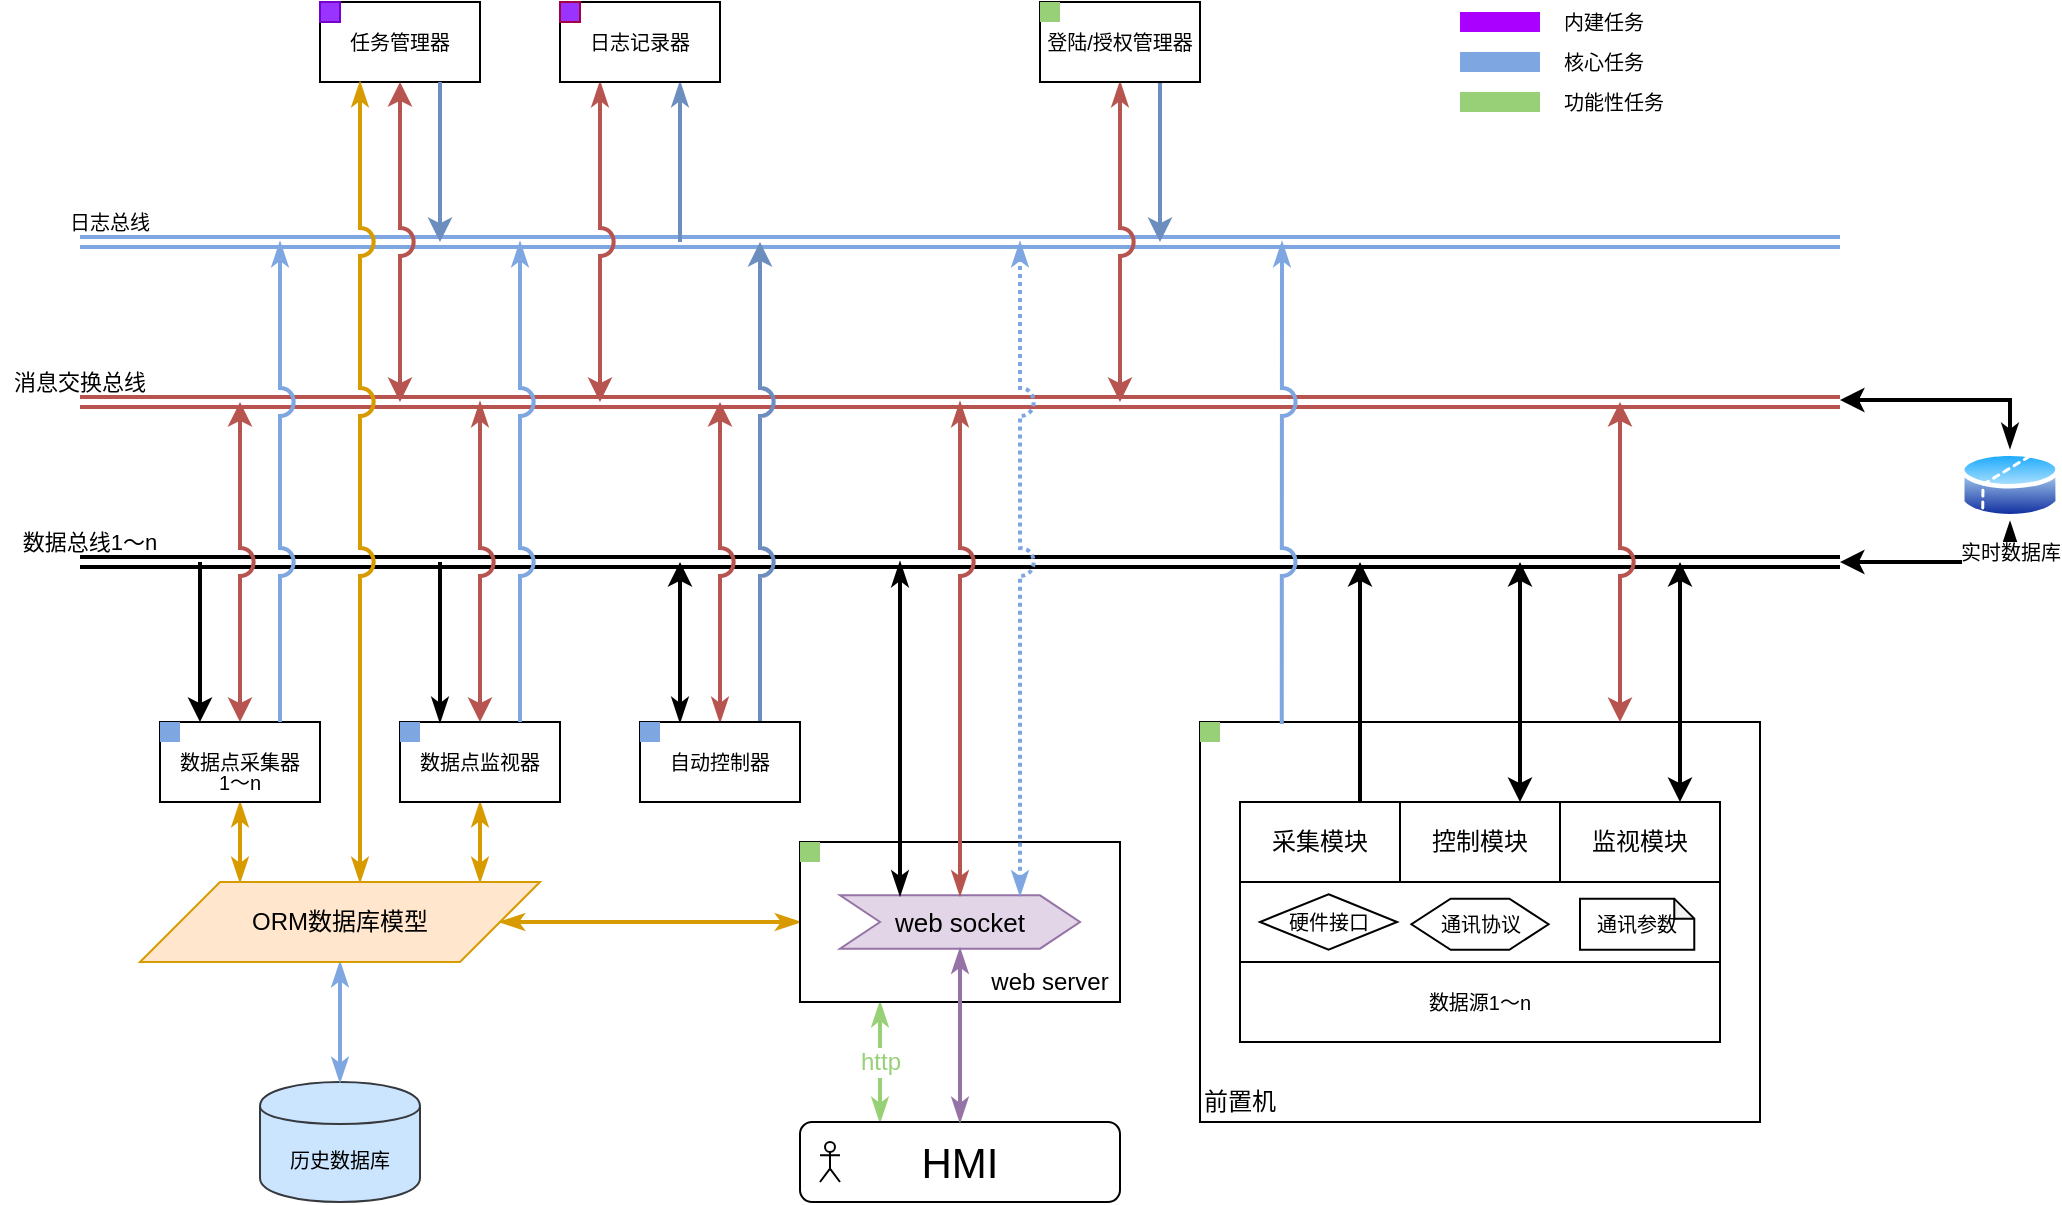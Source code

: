 <mxfile version="12.7.6" type="github" pages="3">
  <diagram id="70CzTNJzPNa80F-RPJiq" name="总览">
    <mxGraphModel dx="1107" dy="709" grid="1" gridSize="10" guides="1" tooltips="1" connect="1" arrows="1" fold="1" page="1" pageScale="1" pageWidth="1169" pageHeight="1654" math="0" shadow="0">
      <root>
        <mxCell id="0" />
        <mxCell id="1" parent="0" />
        <mxCell id="4IvTUrVCET20nHq62nAl-128" value="" style="rounded=0;whiteSpace=wrap;html=1;strokeColor=#000000;fillColor=#ffffff;fontSize=13;fontColor=#000000;align=left;" parent="1" vertex="1">
          <mxGeometry x="640" y="680" width="280" height="200" as="geometry" />
        </mxCell>
        <mxCell id="4IvTUrVCET20nHq62nAl-6" value="历史数据库" style="shape=cylinder;whiteSpace=wrap;html=1;boundedLbl=1;backgroundOutline=1;fillColor=#cce5ff;strokeColor=#36393d;fontSize=10;" parent="1" vertex="1">
          <mxGeometry x="170" y="860" width="80" height="60" as="geometry" />
        </mxCell>
        <mxCell id="4IvTUrVCET20nHq62nAl-30" value="数据总线1～n" style="text;html=1;strokeColor=none;fillColor=none;align=center;verticalAlign=middle;whiteSpace=wrap;rounded=0;fontSize=11;" parent="1" vertex="1">
          <mxGeometry x="40" y="580" width="90" height="20" as="geometry" />
        </mxCell>
        <mxCell id="4IvTUrVCET20nHq62nAl-36" value="消息交换总线" style="text;html=1;strokeColor=none;fillColor=none;align=center;verticalAlign=middle;whiteSpace=wrap;rounded=0;fontSize=11;" parent="1" vertex="1">
          <mxGeometry x="40" y="500" width="80" height="20" as="geometry" />
        </mxCell>
        <mxCell id="4IvTUrVCET20nHq62nAl-46" value="" style="shape=link;html=1;startArrow=classicThin;startFill=1;endArrow=classicThin;endFill=1;strokeColor=#b85450;fontSize=13;fillColor=#f8cecc;strokeWidth=2;" parent="1" edge="1">
          <mxGeometry width="50" height="50" relative="1" as="geometry">
            <mxPoint x="80" y="520" as="sourcePoint" />
            <mxPoint x="960" y="520" as="targetPoint" />
          </mxGeometry>
        </mxCell>
        <mxCell id="4IvTUrVCET20nHq62nAl-47" value="" style="endArrow=classic;html=1;strokeColor=#000000;fontSize=13;exitX=0.75;exitY=0;exitDx=0;exitDy=0;strokeWidth=2;" parent="1" source="4IvTUrVCET20nHq62nAl-26" edge="1">
          <mxGeometry width="50" height="50" relative="1" as="geometry">
            <mxPoint x="700" y="710" as="sourcePoint" />
            <mxPoint x="720" y="600" as="targetPoint" />
          </mxGeometry>
        </mxCell>
        <mxCell id="4IvTUrVCET20nHq62nAl-51" value="" style="endArrow=classic;startArrow=classic;html=1;strokeColor=#000000;fontSize=13;exitX=0.75;exitY=0;exitDx=0;exitDy=0;strokeWidth=2;" parent="1" source="4IvTUrVCET20nHq62nAl-5" edge="1">
          <mxGeometry width="50" height="50" relative="1" as="geometry">
            <mxPoint x="780" y="690" as="sourcePoint" />
            <mxPoint x="800" y="600" as="targetPoint" />
          </mxGeometry>
        </mxCell>
        <mxCell id="4IvTUrVCET20nHq62nAl-52" value="" style="endArrow=classic;startArrow=classic;html=1;strokeColor=#000000;fontSize=13;exitX=0.75;exitY=0;exitDx=0;exitDy=0;strokeWidth=2;" parent="1" source="4IvTUrVCET20nHq62nAl-4" edge="1">
          <mxGeometry width="50" height="50" relative="1" as="geometry">
            <mxPoint x="860" y="690" as="sourcePoint" />
            <mxPoint x="880" y="600" as="targetPoint" />
          </mxGeometry>
        </mxCell>
        <mxCell id="4IvTUrVCET20nHq62nAl-94" style="edgeStyle=orthogonalEdgeStyle;rounded=0;jumpStyle=arc;jumpSize=12;orthogonalLoop=1;jettySize=auto;html=1;exitX=0.5;exitY=1;exitDx=0;exitDy=0;entryX=0.25;entryY=0;entryDx=0;entryDy=0;startArrow=classicThin;startFill=1;endArrow=classicThin;endFill=1;strokeColor=#d79b00;fontSize=12;fillColor=#ffe6cc;strokeWidth=2;" parent="1" source="4IvTUrVCET20nHq62nAl-53" edge="1">
          <mxGeometry relative="1" as="geometry">
            <mxPoint x="160" y="760" as="targetPoint" />
          </mxGeometry>
        </mxCell>
        <mxCell id="4IvTUrVCET20nHq62nAl-54" value="" style="endArrow=classic;html=1;strokeColor=#000000;fontSize=13;entryX=0.25;entryY=0;entryDx=0;entryDy=0;strokeWidth=2;" parent="1" target="4IvTUrVCET20nHq62nAl-53" edge="1">
          <mxGeometry width="50" height="50" relative="1" as="geometry">
            <mxPoint x="140" y="600" as="sourcePoint" />
            <mxPoint x="230" y="620" as="targetPoint" />
          </mxGeometry>
        </mxCell>
        <mxCell id="4IvTUrVCET20nHq62nAl-93" style="edgeStyle=orthogonalEdgeStyle;rounded=0;jumpStyle=arc;jumpSize=12;orthogonalLoop=1;jettySize=auto;html=1;exitX=0.5;exitY=1;exitDx=0;exitDy=0;entryX=0.75;entryY=0;entryDx=0;entryDy=0;startArrow=classicThin;startFill=1;endArrow=classicThin;endFill=1;strokeColor=#d79b00;fontSize=12;fillColor=#ffe6cc;strokeWidth=2;" parent="1" source="4IvTUrVCET20nHq62nAl-55" edge="1">
          <mxGeometry relative="1" as="geometry">
            <mxPoint x="280" y="760" as="targetPoint" />
          </mxGeometry>
        </mxCell>
        <mxCell id="4IvTUrVCET20nHq62nAl-84" style="edgeStyle=orthogonalEdgeStyle;rounded=0;jumpStyle=arc;jumpSize=12;orthogonalLoop=1;jettySize=auto;html=1;exitX=0.25;exitY=0;exitDx=0;exitDy=0;entryX=0.25;entryY=1;entryDx=0;entryDy=0;startArrow=classicThin;startFill=1;endArrow=classicThin;endFill=1;strokeColor=#97D077;fontSize=21;fillColor=#cdeb8b;strokeWidth=2;" parent="1" source="4IvTUrVCET20nHq62nAl-66" target="4IvTUrVCET20nHq62nAl-78" edge="1">
          <mxGeometry relative="1" as="geometry" />
        </mxCell>
        <mxCell id="4IvTUrVCET20nHq62nAl-87" value="http" style="text;html=1;align=center;verticalAlign=middle;resizable=0;points=[];labelBackgroundColor=#ffffff;fontSize=12;fontColor=#97D077;" parent="4IvTUrVCET20nHq62nAl-84" vertex="1" connectable="0">
          <mxGeometry x="0.314" y="2" relative="1" as="geometry">
            <mxPoint x="2" y="9" as="offset" />
          </mxGeometry>
        </mxCell>
        <mxCell id="4IvTUrVCET20nHq62nAl-66" value="HMI" style="rounded=1;whiteSpace=wrap;html=1;strokeColor=#000000;fillColor=#ffffff;fontSize=21;" parent="1" vertex="1">
          <mxGeometry x="440" y="880" width="160" height="40" as="geometry" />
        </mxCell>
        <mxCell id="4IvTUrVCET20nHq62nAl-68" value="" style="shape=link;html=1;startArrow=classicThin;startFill=1;endArrow=classicThin;endFill=1;strokeColor=#000000;fontSize=10;strokeWidth=2;" parent="1" edge="1">
          <mxGeometry width="50" height="50" relative="1" as="geometry">
            <mxPoint x="960" y="600" as="sourcePoint" />
            <mxPoint x="80" y="600" as="targetPoint" />
          </mxGeometry>
        </mxCell>
        <mxCell id="4IvTUrVCET20nHq62nAl-89" value="" style="shape=umlActor;verticalLabelPosition=bottom;labelBackgroundColor=#ffffff;verticalAlign=top;html=1;outlineConnect=0;strokeColor=#000000;fillColor=#ffffff;fontSize=12;" parent="1" vertex="1">
          <mxGeometry x="450" y="890" width="10" height="20" as="geometry" />
        </mxCell>
        <mxCell id="4IvTUrVCET20nHq62nAl-56" value="" style="endArrow=classic;html=1;strokeColor=#b85450;fontSize=11;entryX=0.5;entryY=0;entryDx=0;entryDy=0;fillColor=#f8cecc;jumpStyle=arc;jumpSize=12;startArrow=classicThin;startFill=1;strokeWidth=2;" parent="1" target="4IvTUrVCET20nHq62nAl-55" edge="1">
          <mxGeometry width="50" height="50" relative="1" as="geometry">
            <mxPoint x="280" y="520" as="sourcePoint" />
            <mxPoint x="300" y="610" as="targetPoint" />
          </mxGeometry>
        </mxCell>
        <mxCell id="4IvTUrVCET20nHq62nAl-48" value="" style="endArrow=classic;startArrow=classic;html=1;strokeColor=#b85450;fontSize=13;exitX=0.75;exitY=0;exitDx=0;exitDy=0;fillColor=#f8cecc;jumpStyle=arc;jumpSize=12;strokeWidth=2;" parent="1" source="4IvTUrVCET20nHq62nAl-128" edge="1">
          <mxGeometry width="50" height="50" relative="1" as="geometry">
            <mxPoint x="620" y="700" as="sourcePoint" />
            <mxPoint x="850" y="520" as="targetPoint" />
          </mxGeometry>
        </mxCell>
        <mxCell id="4IvTUrVCET20nHq62nAl-92" style="edgeStyle=orthogonalEdgeStyle;rounded=0;jumpStyle=arc;jumpSize=12;orthogonalLoop=1;jettySize=auto;html=1;exitX=0;exitY=0.5;exitDx=0;exitDy=0;entryX=1;entryY=0.5;entryDx=0;entryDy=0;startArrow=classicThin;startFill=1;endArrow=classicThin;endFill=1;strokeColor=#d79b00;fontSize=12;fillColor=#ffe6cc;strokeWidth=2;" parent="1" source="4IvTUrVCET20nHq62nAl-78" target="4IvTUrVCET20nHq62nAl-95" edge="1">
          <mxGeometry relative="1" as="geometry">
            <mxPoint x="340" y="780" as="targetPoint" />
          </mxGeometry>
        </mxCell>
        <mxCell id="4IvTUrVCET20nHq62nAl-96" style="edgeStyle=orthogonalEdgeStyle;rounded=0;jumpStyle=arc;jumpSize=12;orthogonalLoop=1;jettySize=auto;html=1;exitX=0.5;exitY=1;exitDx=0;exitDy=0;entryX=0.5;entryY=0;entryDx=0;entryDy=0;startArrow=classicThin;startFill=1;endArrow=classicThin;endFill=1;strokeColor=#7EA6E0;fontSize=12;fillColor=#cce5ff;strokeWidth=2;" parent="1" source="4IvTUrVCET20nHq62nAl-95" target="4IvTUrVCET20nHq62nAl-6" edge="1">
          <mxGeometry relative="1" as="geometry" />
        </mxCell>
        <mxCell id="4IvTUrVCET20nHq62nAl-95" value="ORM数据库模型" style="shape=parallelogram;perimeter=parallelogramPerimeter;whiteSpace=wrap;html=1;strokeColor=#d79b00;fillColor=#ffe6cc;fontSize=12;" parent="1" vertex="1">
          <mxGeometry x="110" y="760" width="200" height="40" as="geometry" />
        </mxCell>
        <mxCell id="4IvTUrVCET20nHq62nAl-97" value="" style="endArrow=classic;startArrow=classic;html=1;strokeColor=#b85450;fontSize=12;exitX=0.5;exitY=0;exitDx=0;exitDy=0;fillColor=#f8cecc;jumpStyle=arc;jumpSize=12;strokeWidth=2;" parent="1" source="4IvTUrVCET20nHq62nAl-53" edge="1">
          <mxGeometry width="50" height="50" relative="1" as="geometry">
            <mxPoint x="170" y="610" as="sourcePoint" />
            <mxPoint x="160" y="520" as="targetPoint" />
          </mxGeometry>
        </mxCell>
        <mxCell id="4IvTUrVCET20nHq62nAl-110" value="" style="shape=link;html=1;startArrow=classicThin;startFill=1;endArrow=classicThin;endFill=1;strokeColor=#7EA6E0;strokeWidth=2;fontSize=10;fontColor=#97D077;fillColor=#cdeb8b;" parent="1" edge="1">
          <mxGeometry width="50" height="50" relative="1" as="geometry">
            <mxPoint x="960" y="440" as="sourcePoint" />
            <mxPoint x="80" y="440" as="targetPoint" />
          </mxGeometry>
        </mxCell>
        <mxCell id="4IvTUrVCET20nHq62nAl-111" value="日志总线" style="text;html=1;strokeColor=none;fillColor=none;align=center;verticalAlign=middle;whiteSpace=wrap;rounded=0;fontSize=10;fontColor=#000000;" parent="1" vertex="1">
          <mxGeometry x="70" y="420" width="50" height="20" as="geometry" />
        </mxCell>
        <mxCell id="4IvTUrVCET20nHq62nAl-113" value="" style="group" parent="1" vertex="1" connectable="0">
          <mxGeometry x="200" y="320" width="80" height="40" as="geometry" />
        </mxCell>
        <mxCell id="4IvTUrVCET20nHq62nAl-98" value="任务管理器" style="rounded=0;whiteSpace=wrap;html=1;strokeColor=#000000;fillColor=#ffffff;fontSize=10;" parent="4IvTUrVCET20nHq62nAl-113" vertex="1">
          <mxGeometry width="80" height="40" as="geometry" />
        </mxCell>
        <mxCell id="4IvTUrVCET20nHq62nAl-103" value="" style="rounded=0;whiteSpace=wrap;html=1;strokeColor=#7700CC;fillColor=#9933FF;fontSize=12;fontColor=#ffffff;" parent="4IvTUrVCET20nHq62nAl-113" vertex="1">
          <mxGeometry width="10" height="10" as="geometry" />
        </mxCell>
        <mxCell id="4IvTUrVCET20nHq62nAl-114" value="" style="group" parent="1" vertex="1" connectable="0">
          <mxGeometry x="120" y="680" width="80" height="40" as="geometry" />
        </mxCell>
        <mxCell id="4IvTUrVCET20nHq62nAl-53" value="&lt;p style=&quot;line-height: 0%&quot;&gt;&lt;br&gt;&lt;/p&gt;&lt;p style=&quot;line-height: 100%&quot;&gt;数据点采集器&lt;br style=&quot;font-size: 10px&quot;&gt;1～n&lt;/p&gt;" style="rounded=0;whiteSpace=wrap;html=1;strokeColor=#000000;fillColor=#ffffff;fontSize=10;spacing=2;" parent="4IvTUrVCET20nHq62nAl-114" vertex="1">
          <mxGeometry width="80" height="40" as="geometry" />
        </mxCell>
        <mxCell id="4IvTUrVCET20nHq62nAl-104" value="" style="rounded=0;whiteSpace=wrap;html=1;strokeColor=none;fillColor=#7EA6E0;fontSize=12;fontColor=#ffffff;" parent="4IvTUrVCET20nHq62nAl-114" vertex="1">
          <mxGeometry width="10" height="10" as="geometry" />
        </mxCell>
        <mxCell id="4IvTUrVCET20nHq62nAl-115" value="" style="group" parent="1" vertex="1" connectable="0">
          <mxGeometry x="240" y="680" width="80" height="40" as="geometry" />
        </mxCell>
        <mxCell id="4IvTUrVCET20nHq62nAl-55" value="数据点监视器" style="rounded=0;whiteSpace=wrap;html=1;strokeColor=#000000;fillColor=#ffffff;fontSize=10;" parent="4IvTUrVCET20nHq62nAl-115" vertex="1">
          <mxGeometry width="80" height="40" as="geometry" />
        </mxCell>
        <mxCell id="4IvTUrVCET20nHq62nAl-105" value="" style="rounded=0;whiteSpace=wrap;html=1;strokeColor=none;fillColor=#7EA6E0;fontSize=12;fontColor=#ffffff;" parent="4IvTUrVCET20nHq62nAl-115" vertex="1">
          <mxGeometry width="10" height="10" as="geometry" />
        </mxCell>
        <mxCell id="4IvTUrVCET20nHq62nAl-116" value="" style="group" parent="1" vertex="1" connectable="0">
          <mxGeometry x="440" y="740" width="160" height="80" as="geometry" />
        </mxCell>
        <mxCell id="4IvTUrVCET20nHq62nAl-86" value="" style="group" parent="4IvTUrVCET20nHq62nAl-116" vertex="1" connectable="0">
          <mxGeometry width="160" height="80" as="geometry" />
        </mxCell>
        <mxCell id="4IvTUrVCET20nHq62nAl-78" value="" style="rounded=0;whiteSpace=wrap;html=1;strokeColor=#000000;fillColor=#ffffff;fontSize=21;" parent="4IvTUrVCET20nHq62nAl-86" vertex="1">
          <mxGeometry width="160" height="80" as="geometry" />
        </mxCell>
        <mxCell id="4IvTUrVCET20nHq62nAl-79" value="web&amp;nbsp;socket" style="shape=step;perimeter=stepPerimeter;whiteSpace=wrap;html=1;fixedSize=1;strokeColor=#9673a6;fillColor=#e1d5e7;fontSize=13;" parent="4IvTUrVCET20nHq62nAl-86" vertex="1">
          <mxGeometry x="20" y="26.667" width="120" height="26.667" as="geometry" />
        </mxCell>
        <mxCell id="4IvTUrVCET20nHq62nAl-85" value="web server" style="text;html=1;strokeColor=none;fillColor=none;align=center;verticalAlign=middle;whiteSpace=wrap;rounded=0;fontSize=12;" parent="4IvTUrVCET20nHq62nAl-86" vertex="1">
          <mxGeometry x="90" y="60" width="70" height="20" as="geometry" />
        </mxCell>
        <mxCell id="4IvTUrVCET20nHq62nAl-106" value="" style="rounded=0;whiteSpace=wrap;html=1;strokeColor=none;fillColor=#97D077;fontSize=12;" parent="4IvTUrVCET20nHq62nAl-86" vertex="1">
          <mxGeometry width="10" height="10" as="geometry" />
        </mxCell>
        <mxCell id="4IvTUrVCET20nHq62nAl-118" style="edgeStyle=orthogonalEdgeStyle;rounded=0;jumpStyle=arc;jumpSize=12;orthogonalLoop=1;jettySize=auto;html=1;startArrow=classicThin;startFill=1;endArrow=classicThin;endFill=1;strokeColor=#7EA6E0;strokeWidth=2;fontSize=10;fontColor=#000000;dashed=1;dashPattern=1 1;exitX=0.75;exitY=0;exitDx=0;exitDy=0;" parent="1" source="4IvTUrVCET20nHq62nAl-79" edge="1">
          <mxGeometry relative="1" as="geometry">
            <mxPoint x="550" y="440" as="targetPoint" />
            <mxPoint x="600" y="700" as="sourcePoint" />
          </mxGeometry>
        </mxCell>
        <mxCell id="4IvTUrVCET20nHq62nAl-119" style="edgeStyle=orthogonalEdgeStyle;rounded=0;jumpStyle=arc;jumpSize=12;orthogonalLoop=1;jettySize=auto;html=1;startArrow=none;startFill=0;endArrow=classicThin;endFill=1;strokeColor=#7EA6E0;strokeWidth=2;fontSize=10;fontColor=#000000;exitX=0.75;exitY=0;exitDx=0;exitDy=0;" parent="1" source="4IvTUrVCET20nHq62nAl-53" edge="1">
          <mxGeometry relative="1" as="geometry">
            <mxPoint x="180" y="440" as="targetPoint" />
            <mxPoint x="130" y="660" as="sourcePoint" />
          </mxGeometry>
        </mxCell>
        <mxCell id="4IvTUrVCET20nHq62nAl-121" style="edgeStyle=orthogonalEdgeStyle;rounded=0;jumpStyle=arc;jumpSize=12;orthogonalLoop=1;jettySize=auto;html=1;exitX=0.75;exitY=0;exitDx=0;exitDy=0;startArrow=none;startFill=0;endArrow=classicThin;endFill=1;strokeColor=#7EA6E0;strokeWidth=2;fontSize=10;fontColor=#000000;" parent="1" source="4IvTUrVCET20nHq62nAl-55" edge="1">
          <mxGeometry relative="1" as="geometry">
            <mxPoint x="300" y="440" as="targetPoint" />
          </mxGeometry>
        </mxCell>
        <mxCell id="4IvTUrVCET20nHq62nAl-123" value="" style="rounded=0;whiteSpace=wrap;html=1;strokeColor=none;fillColor=#aa00ff;fontSize=12;fontColor=#ffffff;" parent="1" vertex="1">
          <mxGeometry x="770" y="325" width="40" height="10" as="geometry" />
        </mxCell>
        <mxCell id="4IvTUrVCET20nHq62nAl-124" value="内建任务" style="text;html=1;strokeColor=none;fillColor=none;align=left;verticalAlign=middle;whiteSpace=wrap;rounded=0;fontSize=10;fontColor=#000000;" parent="1" vertex="1">
          <mxGeometry x="820" y="320" width="60" height="20" as="geometry" />
        </mxCell>
        <mxCell id="4IvTUrVCET20nHq62nAl-125" value="" style="rounded=0;whiteSpace=wrap;html=1;strokeColor=none;fillColor=#7EA6E0;fontSize=12;fontColor=#ffffff;" parent="1" vertex="1">
          <mxGeometry x="770" y="345" width="40" height="10" as="geometry" />
        </mxCell>
        <mxCell id="4IvTUrVCET20nHq62nAl-126" value="核心任务" style="text;html=1;strokeColor=none;fillColor=none;align=left;verticalAlign=middle;whiteSpace=wrap;rounded=0;fontSize=10;fontColor=#000000;" parent="1" vertex="1">
          <mxGeometry x="820" y="340" width="60" height="20" as="geometry" />
        </mxCell>
        <mxCell id="4IvTUrVCET20nHq62nAl-72" style="edgeStyle=orthogonalEdgeStyle;rounded=0;orthogonalLoop=1;jettySize=auto;html=1;startArrow=classicThin;startFill=1;endArrow=classicThin;endFill=1;strokeColor=#b85450;fontSize=13;fillColor=#f8cecc;jumpStyle=arc;exitX=0.5;exitY=0;exitDx=0;exitDy=0;jumpSize=12;strokeWidth=2;" parent="1" source="4IvTUrVCET20nHq62nAl-79" edge="1">
          <mxGeometry relative="1" as="geometry">
            <mxPoint x="520" y="520" as="targetPoint" />
            <mxPoint x="510" y="680" as="sourcePoint" />
          </mxGeometry>
        </mxCell>
        <mxCell id="4IvTUrVCET20nHq62nAl-69" style="edgeStyle=orthogonalEdgeStyle;rounded=0;orthogonalLoop=1;jettySize=auto;html=1;exitX=0.25;exitY=0;exitDx=0;exitDy=0;startArrow=classicThin;startFill=1;endArrow=classicThin;endFill=1;strokeColor=#000000;fontSize=10;strokeWidth=2;" parent="1" source="4IvTUrVCET20nHq62nAl-79" edge="1">
          <mxGeometry relative="1" as="geometry">
            <mxPoint x="490" y="600" as="targetPoint" />
            <mxPoint x="450" y="680" as="sourcePoint" />
          </mxGeometry>
        </mxCell>
        <mxCell id="4IvTUrVCET20nHq62nAl-90" value="" style="group" parent="1" vertex="1" connectable="0">
          <mxGeometry x="660" y="720" width="240" height="120" as="geometry" />
        </mxCell>
        <mxCell id="4IvTUrVCET20nHq62nAl-61" value="数据源1～n" style="rounded=0;whiteSpace=wrap;html=1;strokeColor=#000000;fillColor=#ffffff;fontSize=10;" parent="4IvTUrVCET20nHq62nAl-90" vertex="1">
          <mxGeometry y="80" width="240" height="40" as="geometry" />
        </mxCell>
        <mxCell id="4IvTUrVCET20nHq62nAl-26" value="采集模块" style="rounded=0;whiteSpace=wrap;html=1;" parent="4IvTUrVCET20nHq62nAl-90" vertex="1">
          <mxGeometry width="80" height="40" as="geometry" />
        </mxCell>
        <mxCell id="4IvTUrVCET20nHq62nAl-28" value="" style="group;" parent="4IvTUrVCET20nHq62nAl-90" vertex="1" connectable="0">
          <mxGeometry y="40" width="240" height="40" as="geometry" />
        </mxCell>
        <mxCell id="4IvTUrVCET20nHq62nAl-3" value="" style="rounded=0;whiteSpace=wrap;html=1;" parent="4IvTUrVCET20nHq62nAl-28" vertex="1">
          <mxGeometry width="240" height="40" as="geometry" />
        </mxCell>
        <mxCell id="4IvTUrVCET20nHq62nAl-16" value="&lt;span style=&quot;white-space: normal; font-size: 10px;&quot;&gt;通讯协议&lt;/span&gt;" style="shape=hexagon;perimeter=hexagonPerimeter2;whiteSpace=wrap;html=1;size=0.286;fontSize=10;" parent="4IvTUrVCET20nHq62nAl-28" vertex="1">
          <mxGeometry x="85.71" y="8.33" width="68.57" height="25.56" as="geometry" />
        </mxCell>
        <mxCell id="4IvTUrVCET20nHq62nAl-19" value="&lt;span style=&quot;white-space: normal ; font-size: 10px&quot;&gt;通讯参数&lt;/span&gt;" style="shape=note;whiteSpace=wrap;html=1;backgroundOutline=1;darkOpacity=0.05;size=10;fontSize=10;" parent="4IvTUrVCET20nHq62nAl-28" vertex="1">
          <mxGeometry x="170" y="8.33" width="57.14" height="25.56" as="geometry" />
        </mxCell>
        <mxCell id="4IvTUrVCET20nHq62nAl-25" value="&lt;span style=&quot;white-space: normal; font-size: 10px;&quot;&gt;硬件接口&lt;/span&gt;" style="rhombus;whiteSpace=wrap;html=1;fontSize=10;" parent="4IvTUrVCET20nHq62nAl-28" vertex="1">
          <mxGeometry x="10" y="6.11" width="68.57" height="27.78" as="geometry" />
        </mxCell>
        <mxCell id="4IvTUrVCET20nHq62nAl-5" value="控制模块" style="rounded=0;whiteSpace=wrap;html=1;" parent="4IvTUrVCET20nHq62nAl-90" vertex="1">
          <mxGeometry x="80" width="80" height="40" as="geometry" />
        </mxCell>
        <mxCell id="4IvTUrVCET20nHq62nAl-4" value="监视模块" style="rounded=0;whiteSpace=wrap;html=1;" parent="4IvTUrVCET20nHq62nAl-90" vertex="1">
          <mxGeometry x="160" width="80" height="40" as="geometry" />
        </mxCell>
        <mxCell id="4IvTUrVCET20nHq62nAl-129" value="" style="endArrow=classicThin;startArrow=none;html=1;strokeColor=#7EA6E0;strokeWidth=2;fontSize=13;fontColor=#000000;endSize=6;startSize=6;exitX=0.146;exitY=0.005;exitDx=0;exitDy=0;exitPerimeter=0;startFill=0;endFill=1;jumpStyle=arc;jumpSize=12;" parent="1" source="4IvTUrVCET20nHq62nAl-128" edge="1">
          <mxGeometry width="50" height="50" relative="1" as="geometry">
            <mxPoint x="650" y="540" as="sourcePoint" />
            <mxPoint x="681" y="440" as="targetPoint" />
          </mxGeometry>
        </mxCell>
        <mxCell id="4IvTUrVCET20nHq62nAl-107" value="" style="rounded=0;whiteSpace=wrap;html=1;strokeColor=none;fillColor=#97D077;fontSize=12;" parent="1" vertex="1">
          <mxGeometry x="640" y="680" width="10" height="10" as="geometry" />
        </mxCell>
        <mxCell id="4IvTUrVCET20nHq62nAl-108" style="edgeStyle=orthogonalEdgeStyle;rounded=0;jumpStyle=arc;jumpSize=12;orthogonalLoop=1;jettySize=auto;html=1;exitX=0.25;exitY=1;exitDx=0;exitDy=0;startArrow=classicThin;startFill=1;endArrow=classicThin;endFill=1;strokeColor=#D79B00;fontSize=10;fontColor=#97D077;fillColor=#ffcc99;strokeWidth=2;" parent="1" source="4IvTUrVCET20nHq62nAl-98" edge="1">
          <mxGeometry relative="1" as="geometry">
            <mxPoint x="220" y="760" as="targetPoint" />
            <Array as="points">
              <mxPoint x="220" y="760" />
            </Array>
          </mxGeometry>
        </mxCell>
        <mxCell id="4IvTUrVCET20nHq62nAl-99" value="" style="endArrow=classic;startArrow=classic;html=1;strokeColor=#b85450;fontSize=12;entryX=0.5;entryY=1;entryDx=0;entryDy=0;fillColor=#f8cecc;strokeWidth=2;jumpStyle=arc;jumpSize=12;" parent="1" target="4IvTUrVCET20nHq62nAl-98" edge="1">
          <mxGeometry width="50" height="50" relative="1" as="geometry">
            <mxPoint x="240" y="520" as="sourcePoint" />
            <mxPoint x="260" y="440" as="targetPoint" />
          </mxGeometry>
        </mxCell>
        <mxCell id="4IvTUrVCET20nHq62nAl-83" style="edgeStyle=orthogonalEdgeStyle;rounded=0;jumpStyle=arc;jumpSize=12;orthogonalLoop=1;jettySize=auto;html=1;exitX=0.5;exitY=0;exitDx=0;exitDy=0;entryX=0.5;entryY=1;entryDx=0;entryDy=0;startArrow=classicThin;startFill=1;endArrow=classicThin;endFill=1;strokeColor=#9673a6;fontSize=21;fillColor=#e1d5e7;strokeWidth=2;" parent="1" source="4IvTUrVCET20nHq62nAl-66" target="4IvTUrVCET20nHq62nAl-79" edge="1">
          <mxGeometry relative="1" as="geometry" />
        </mxCell>
        <mxCell id="KnAf25UadshciU3PqoVz-3" style="edgeStyle=orthogonalEdgeStyle;rounded=0;jumpStyle=arc;jumpSize=12;orthogonalLoop=1;jettySize=auto;html=1;exitX=0.25;exitY=0;exitDx=0;exitDy=0;strokeWidth=2;startArrow=classicThin;startFill=1;" parent="1" source="KnAf25UadshciU3PqoVz-1" edge="1">
          <mxGeometry relative="1" as="geometry">
            <mxPoint x="380" y="600" as="targetPoint" />
          </mxGeometry>
        </mxCell>
        <mxCell id="KnAf25UadshciU3PqoVz-5" style="edgeStyle=orthogonalEdgeStyle;rounded=0;jumpStyle=arc;jumpSize=12;orthogonalLoop=1;jettySize=auto;html=1;exitX=0.75;exitY=0;exitDx=0;exitDy=0;strokeWidth=2;fillColor=#dae8fc;strokeColor=#6c8ebf;" parent="1" source="KnAf25UadshciU3PqoVz-1" edge="1">
          <mxGeometry relative="1" as="geometry">
            <mxPoint x="420" y="440" as="targetPoint" />
          </mxGeometry>
        </mxCell>
        <mxCell id="KnAf25UadshciU3PqoVz-6" style="edgeStyle=orthogonalEdgeStyle;rounded=0;jumpStyle=arc;jumpSize=12;orthogonalLoop=1;jettySize=auto;html=1;exitX=0.5;exitY=0;exitDx=0;exitDy=0;startArrow=classicThin;startFill=1;strokeWidth=2;fillColor=#f8cecc;strokeColor=#b85450;" parent="1" source="KnAf25UadshciU3PqoVz-1" edge="1">
          <mxGeometry relative="1" as="geometry">
            <mxPoint x="400" y="520" as="targetPoint" />
          </mxGeometry>
        </mxCell>
        <mxCell id="KnAf25UadshciU3PqoVz-1" value="自动控制器" style="rounded=0;whiteSpace=wrap;html=1;fontSize=10;" parent="1" vertex="1">
          <mxGeometry x="360" y="680" width="80" height="40" as="geometry" />
        </mxCell>
        <mxCell id="KnAf25UadshciU3PqoVz-2" value="" style="rounded=0;whiteSpace=wrap;html=1;strokeColor=none;fillColor=#7EA6E0;fontSize=12;fontColor=#ffffff;" parent="1" vertex="1">
          <mxGeometry x="360" y="680" width="10" height="10" as="geometry" />
        </mxCell>
        <mxCell id="KnAf25UadshciU3PqoVz-4" style="edgeStyle=orthogonalEdgeStyle;rounded=0;jumpStyle=arc;jumpSize=12;orthogonalLoop=1;jettySize=auto;html=1;exitX=0.75;exitY=1;exitDx=0;exitDy=0;fillColor=#dae8fc;strokeColor=#6c8ebf;strokeWidth=2;" parent="1" source="4IvTUrVCET20nHq62nAl-98" edge="1">
          <mxGeometry relative="1" as="geometry">
            <mxPoint x="260" y="440" as="targetPoint" />
          </mxGeometry>
        </mxCell>
        <mxCell id="KnAf25UadshciU3PqoVz-10" style="edgeStyle=orthogonalEdgeStyle;rounded=0;jumpStyle=arc;jumpSize=12;orthogonalLoop=1;jettySize=auto;html=1;exitX=0.75;exitY=1;exitDx=0;exitDy=0;startArrow=classicThin;startFill=1;strokeWidth=2;fillColor=#dae8fc;strokeColor=#6c8ebf;endArrow=none;endFill=0;" parent="1" source="KnAf25UadshciU3PqoVz-7" edge="1">
          <mxGeometry relative="1" as="geometry">
            <mxPoint x="380" y="440" as="targetPoint" />
          </mxGeometry>
        </mxCell>
        <mxCell id="KnAf25UadshciU3PqoVz-11" style="edgeStyle=orthogonalEdgeStyle;rounded=0;jumpStyle=arc;jumpSize=12;orthogonalLoop=1;jettySize=auto;html=1;exitX=0.25;exitY=1;exitDx=0;exitDy=0;startArrow=classicThin;startFill=1;strokeWidth=2;fillColor=#f8cecc;strokeColor=#b85450;" parent="1" source="KnAf25UadshciU3PqoVz-7" edge="1">
          <mxGeometry relative="1" as="geometry">
            <mxPoint x="340" y="520" as="targetPoint" />
          </mxGeometry>
        </mxCell>
        <mxCell id="KnAf25UadshciU3PqoVz-7" value="日志记录器" style="rounded=0;whiteSpace=wrap;html=1;fontSize=10;" parent="1" vertex="1">
          <mxGeometry x="320" y="320" width="80" height="40" as="geometry" />
        </mxCell>
        <mxCell id="KnAf25UadshciU3PqoVz-8" value="" style="rounded=0;whiteSpace=wrap;html=1;strokeColor=#A50040;fillColor=#9933FF;fontSize=12;fontColor=#ffffff;" parent="1" vertex="1">
          <mxGeometry x="320" y="320" width="10" height="10" as="geometry" />
        </mxCell>
        <mxCell id="KnAf25UadshciU3PqoVz-13" style="edgeStyle=orthogonalEdgeStyle;rounded=0;jumpStyle=arc;jumpSize=12;orthogonalLoop=1;jettySize=auto;html=1;exitX=0.75;exitY=1;exitDx=0;exitDy=0;startArrow=none;startFill=0;strokeWidth=2;fillColor=#dae8fc;strokeColor=#6c8ebf;" parent="1" source="KnAf25UadshciU3PqoVz-12" edge="1">
          <mxGeometry relative="1" as="geometry">
            <mxPoint x="620" y="440" as="targetPoint" />
          </mxGeometry>
        </mxCell>
        <mxCell id="KnAf25UadshciU3PqoVz-15" style="edgeStyle=orthogonalEdgeStyle;rounded=0;jumpStyle=arc;jumpSize=12;orthogonalLoop=1;jettySize=auto;html=1;startArrow=classicThin;startFill=1;strokeWidth=2;fillColor=#f8cecc;strokeColor=#b85450;" parent="1" source="KnAf25UadshciU3PqoVz-12" edge="1">
          <mxGeometry relative="1" as="geometry">
            <mxPoint x="600" y="520" as="targetPoint" />
          </mxGeometry>
        </mxCell>
        <mxCell id="KnAf25UadshciU3PqoVz-12" value="登陆/授权管理器" style="rounded=0;whiteSpace=wrap;html=1;fontSize=10;" parent="1" vertex="1">
          <mxGeometry x="560" y="320" width="80" height="40" as="geometry" />
        </mxCell>
        <mxCell id="KnAf25UadshciU3PqoVz-16" value="" style="rounded=0;whiteSpace=wrap;html=1;strokeColor=none;fillColor=#97D077;fontSize=12;" parent="1" vertex="1">
          <mxGeometry x="560" y="320" width="10" height="10" as="geometry" />
        </mxCell>
        <mxCell id="KnAf25UadshciU3PqoVz-21" style="edgeStyle=orthogonalEdgeStyle;rounded=0;jumpStyle=arc;jumpSize=12;orthogonalLoop=1;jettySize=auto;html=1;exitX=0.5;exitY=1;exitDx=0;exitDy=0;startArrow=classicThin;startFill=1;strokeWidth=2;fontSize=10;" parent="1" source="KnAf25UadshciU3PqoVz-19" edge="1">
          <mxGeometry relative="1" as="geometry">
            <mxPoint x="960" y="600" as="targetPoint" />
            <Array as="points">
              <mxPoint x="1045" y="600" />
            </Array>
          </mxGeometry>
        </mxCell>
        <mxCell id="KnAf25UadshciU3PqoVz-22" style="edgeStyle=orthogonalEdgeStyle;rounded=0;jumpStyle=arc;jumpSize=12;orthogonalLoop=1;jettySize=auto;html=1;exitX=0.5;exitY=0;exitDx=0;exitDy=0;startArrow=classicThin;startFill=1;strokeWidth=2;fontSize=10;" parent="1" source="KnAf25UadshciU3PqoVz-19" edge="1">
          <mxGeometry relative="1" as="geometry">
            <mxPoint x="960" y="519" as="targetPoint" />
            <Array as="points">
              <mxPoint x="1045" y="519" />
            </Array>
          </mxGeometry>
        </mxCell>
        <mxCell id="KnAf25UadshciU3PqoVz-19" value="实时数据库" style="aspect=fixed;perimeter=ellipsePerimeter;html=1;align=center;shadow=0;dashed=0;spacingTop=3;image;image=img/lib/active_directory/database_partition_2.svg;strokeColor=#000000;fontSize=10;" parent="1" vertex="1">
          <mxGeometry x="1020" y="543" width="50" height="37" as="geometry" />
        </mxCell>
        <mxCell id="DnQhO39l96gNhJfIA2it-1" style="edgeStyle=orthogonalEdgeStyle;rounded=0;orthogonalLoop=1;jettySize=auto;html=1;exitX=0.25;exitY=0;exitDx=0;exitDy=0;startArrow=classicThin;startFill=1;endArrow=none;endFill=0;strokeWidth=2;" parent="1" source="4IvTUrVCET20nHq62nAl-55" edge="1">
          <mxGeometry relative="1" as="geometry">
            <mxPoint x="260" y="600" as="targetPoint" />
          </mxGeometry>
        </mxCell>
        <mxCell id="DnQhO39l96gNhJfIA2it-4" value="" style="rounded=0;whiteSpace=wrap;html=1;strokeColor=none;fillColor=#97D077;fontSize=12;fontColor=#ffffff;" parent="1" vertex="1">
          <mxGeometry x="770" y="365" width="40" height="10" as="geometry" />
        </mxCell>
        <mxCell id="DnQhO39l96gNhJfIA2it-5" value="功能性任务" style="text;html=1;strokeColor=none;fillColor=none;align=left;verticalAlign=middle;whiteSpace=wrap;rounded=0;fontSize=10;fontColor=#000000;" parent="1" vertex="1">
          <mxGeometry x="820" y="360" width="60" height="20" as="geometry" />
        </mxCell>
        <mxCell id="u_xB-bq4-KrtuhwkmMet-1" value="前置机" style="text;html=1;strokeColor=none;fillColor=none;align=center;verticalAlign=middle;whiteSpace=wrap;rounded=0;" parent="1" vertex="1">
          <mxGeometry x="640" y="860" width="40" height="20" as="geometry" />
        </mxCell>
      </root>
    </mxGraphModel>
  </diagram>
  <diagram id="Ho8N4EeAJC9536Kt4F_t" name="透明上网">
    <mxGraphModel dx="1107" dy="709" grid="1" gridSize="10" guides="1" tooltips="1" connect="1" arrows="1" fold="1" page="1" pageScale="1" pageWidth="1169" pageHeight="1654" math="0" shadow="0">
      <root>
        <mxCell id="klfLezQ_2T4cTrjZRQ1h-0" />
        <mxCell id="klfLezQ_2T4cTrjZRQ1h-1" parent="klfLezQ_2T4cTrjZRQ1h-0" />
        <mxCell id="klfLezQ_2T4cTrjZRQ1h-2" value="光猫" style="ellipse;whiteSpace=wrap;html=1;aspect=fixed;" parent="klfLezQ_2T4cTrjZRQ1h-1" vertex="1">
          <mxGeometry x="280" y="200" width="80" height="80" as="geometry" />
        </mxCell>
        <mxCell id="klfLezQ_2T4cTrjZRQ1h-3" value="Internet" style="ellipse;shape=cloud;whiteSpace=wrap;html=1;" parent="klfLezQ_2T4cTrjZRQ1h-1" vertex="1">
          <mxGeometry x="270" y="80" width="90" height="40" as="geometry" />
        </mxCell>
        <mxCell id="klfLezQ_2T4cTrjZRQ1h-5" value="" style="endArrow=classic;startArrow=classic;html=1;exitX=0.5;exitY=0;exitDx=0;exitDy=0;entryX=0.55;entryY=0.95;entryDx=0;entryDy=0;entryPerimeter=0;" parent="klfLezQ_2T4cTrjZRQ1h-1" source="klfLezQ_2T4cTrjZRQ1h-2" target="klfLezQ_2T4cTrjZRQ1h-3" edge="1">
          <mxGeometry width="50" height="50" relative="1" as="geometry">
            <mxPoint x="250" y="200" as="sourcePoint" />
            <mxPoint x="300" y="150" as="targetPoint" />
          </mxGeometry>
        </mxCell>
        <mxCell id="klfLezQ_2T4cTrjZRQ1h-8" style="edgeStyle=orthogonalEdgeStyle;rounded=0;orthogonalLoop=1;jettySize=auto;html=1;exitX=0.5;exitY=0;exitDx=0;exitDy=0;entryX=0;entryY=0.5;entryDx=0;entryDy=0;startArrow=classicThin;startFill=1;" parent="klfLezQ_2T4cTrjZRQ1h-1" source="klfLezQ_2T4cTrjZRQ1h-6" target="klfLezQ_2T4cTrjZRQ1h-2" edge="1">
          <mxGeometry relative="1" as="geometry" />
        </mxCell>
        <mxCell id="klfLezQ_2T4cTrjZRQ1h-11" value="网线" style="text;html=1;align=center;verticalAlign=middle;resizable=0;points=[];labelBackgroundColor=#ffffff;" parent="klfLezQ_2T4cTrjZRQ1h-8" vertex="1" connectable="0">
          <mxGeometry x="-0.025" y="-18" relative="1" as="geometry">
            <mxPoint as="offset" />
          </mxGeometry>
        </mxCell>
        <mxCell id="klfLezQ_2T4cTrjZRQ1h-6" value="树莓派3B" style="whiteSpace=wrap;html=1;aspect=fixed;" parent="klfLezQ_2T4cTrjZRQ1h-1" vertex="1">
          <mxGeometry x="160" y="320" width="80" height="80" as="geometry" />
        </mxCell>
        <mxCell id="klfLezQ_2T4cTrjZRQ1h-9" style="edgeStyle=orthogonalEdgeStyle;rounded=0;orthogonalLoop=1;jettySize=auto;html=1;exitX=0.5;exitY=0;exitDx=0;exitDy=0;entryX=1;entryY=0.5;entryDx=0;entryDy=0;startArrow=classicThin;startFill=1;" parent="klfLezQ_2T4cTrjZRQ1h-1" source="klfLezQ_2T4cTrjZRQ1h-7" target="klfLezQ_2T4cTrjZRQ1h-2" edge="1">
          <mxGeometry relative="1" as="geometry" />
        </mxCell>
        <mxCell id="klfLezQ_2T4cTrjZRQ1h-10" value="网线" style="text;html=1;align=center;verticalAlign=middle;resizable=0;points=[];labelBackgroundColor=#ffffff;" parent="klfLezQ_2T4cTrjZRQ1h-9" vertex="1" connectable="0">
          <mxGeometry x="-0.013" y="20" relative="1" as="geometry">
            <mxPoint as="offset" />
          </mxGeometry>
        </mxCell>
        <mxCell id="klfLezQ_2T4cTrjZRQ1h-7" value="树莓派3B+" style="whiteSpace=wrap;html=1;aspect=fixed;" parent="klfLezQ_2T4cTrjZRQ1h-1" vertex="1">
          <mxGeometry x="400" y="320" width="80" height="80" as="geometry" />
        </mxCell>
        <mxCell id="klfLezQ_2T4cTrjZRQ1h-12" value="192.168.1.1" style="text;html=1;strokeColor=none;fillColor=none;align=center;verticalAlign=middle;whiteSpace=wrap;rounded=0;" parent="klfLezQ_2T4cTrjZRQ1h-1" vertex="1">
          <mxGeometry x="300" y="250" width="40" height="20" as="geometry" />
        </mxCell>
        <mxCell id="klfLezQ_2T4cTrjZRQ1h-13" value="192.168.1.42" style="text;html=1;strokeColor=none;fillColor=none;align=center;verticalAlign=middle;whiteSpace=wrap;rounded=0;" parent="klfLezQ_2T4cTrjZRQ1h-1" vertex="1">
          <mxGeometry x="180" y="400" width="40" height="20" as="geometry" />
        </mxCell>
        <mxCell id="klfLezQ_2T4cTrjZRQ1h-14" value="192.168.1.58" style="text;html=1;strokeColor=none;fillColor=none;align=center;verticalAlign=middle;whiteSpace=wrap;rounded=0;" parent="klfLezQ_2T4cTrjZRQ1h-1" vertex="1">
          <mxGeometry x="420" y="400" width="40" height="20" as="geometry" />
        </mxCell>
        <mxCell id="klfLezQ_2T4cTrjZRQ1h-15" value="" style="endArrow=none;html=1;exitX=1;exitY=0.5;exitDx=0;exitDy=0;" parent="klfLezQ_2T4cTrjZRQ1h-1" source="klfLezQ_2T4cTrjZRQ1h-7" edge="1">
          <mxGeometry width="50" height="50" relative="1" as="geometry">
            <mxPoint x="480" y="380" as="sourcePoint" />
            <mxPoint x="520" y="360" as="targetPoint" />
          </mxGeometry>
        </mxCell>
        <mxCell id="klfLezQ_2T4cTrjZRQ1h-16" value="" style="endArrow=none;html=1;" parent="klfLezQ_2T4cTrjZRQ1h-1" edge="1">
          <mxGeometry width="50" height="50" relative="1" as="geometry">
            <mxPoint x="520" y="360" as="sourcePoint" />
            <mxPoint x="520" y="280" as="targetPoint" />
          </mxGeometry>
        </mxCell>
        <mxCell id="klfLezQ_2T4cTrjZRQ1h-18" value="" style="endArrow=none;html=1;" parent="klfLezQ_2T4cTrjZRQ1h-1" edge="1">
          <mxGeometry width="50" height="50" relative="1" as="geometry">
            <mxPoint x="500" y="280" as="sourcePoint" />
            <mxPoint x="540" y="280" as="targetPoint" />
            <Array as="points">
              <mxPoint x="520" y="330" />
            </Array>
          </mxGeometry>
        </mxCell>
        <mxCell id="klfLezQ_2T4cTrjZRQ1h-19" value="2.4G/5G &lt;br&gt;AP" style="text;html=1;strokeColor=none;fillColor=none;align=center;verticalAlign=middle;whiteSpace=wrap;rounded=0;" parent="klfLezQ_2T4cTrjZRQ1h-1" vertex="1">
          <mxGeometry x="500" y="250" width="40" height="20" as="geometry" />
        </mxCell>
        <mxCell id="klfLezQ_2T4cTrjZRQ1h-22" value="10.10.10.0/24" style="text;html=1;strokeColor=none;fillColor=none;align=center;verticalAlign=middle;whiteSpace=wrap;rounded=0;" parent="klfLezQ_2T4cTrjZRQ1h-1" vertex="1">
          <mxGeometry x="500" y="360" width="40" height="20" as="geometry" />
        </mxCell>
        <mxCell id="klfLezQ_2T4cTrjZRQ1h-23" value="手机" style="rounded=0;whiteSpace=wrap;html=1;" parent="klfLezQ_2T4cTrjZRQ1h-1" vertex="1">
          <mxGeometry x="700" y="240" width="40" height="80" as="geometry" />
        </mxCell>
        <mxCell id="klfLezQ_2T4cTrjZRQ1h-24" value="笔记本" style="whiteSpace=wrap;html=1;aspect=fixed;" parent="klfLezQ_2T4cTrjZRQ1h-1" vertex="1">
          <mxGeometry x="700" y="360" width="80" height="80" as="geometry" />
        </mxCell>
        <mxCell id="klfLezQ_2T4cTrjZRQ1h-26" value="" style="endArrow=classic;startArrow=classic;html=1;" parent="klfLezQ_2T4cTrjZRQ1h-1" edge="1">
          <mxGeometry width="50" height="50" relative="1" as="geometry">
            <mxPoint x="560" y="280" as="sourcePoint" />
            <mxPoint x="680" y="280" as="targetPoint" />
          </mxGeometry>
        </mxCell>
        <mxCell id="klfLezQ_2T4cTrjZRQ1h-27" value="" style="endArrow=classic;startArrow=classic;html=1;" parent="klfLezQ_2T4cTrjZRQ1h-1" edge="1">
          <mxGeometry width="50" height="50" relative="1" as="geometry">
            <mxPoint x="560" y="310" as="sourcePoint" />
            <mxPoint x="680" y="400" as="targetPoint" />
          </mxGeometry>
        </mxCell>
        <mxCell id="klfLezQ_2T4cTrjZRQ1h-28" value="10.10.10.x/24" style="text;html=1;align=center;verticalAlign=middle;resizable=0;points=[];autosize=1;" parent="klfLezQ_2T4cTrjZRQ1h-1" vertex="1">
          <mxGeometry x="734" y="273" width="90" height="20" as="geometry" />
        </mxCell>
        <mxCell id="klfLezQ_2T4cTrjZRQ1h-29" value="10.10.10.x/24" style="text;html=1;align=center;verticalAlign=middle;resizable=0;points=[];autosize=1;" parent="klfLezQ_2T4cTrjZRQ1h-1" vertex="1">
          <mxGeometry x="780" y="390" width="90" height="20" as="geometry" />
        </mxCell>
        <mxCell id="klfLezQ_2T4cTrjZRQ1h-34" value="NAS服务" style="text;html=1;align=center;verticalAlign=middle;resizable=0;points=[];autosize=1;" parent="klfLezQ_2T4cTrjZRQ1h-1" vertex="1">
          <mxGeometry x="100" y="337" width="60" height="20" as="geometry" />
        </mxCell>
        <mxCell id="klfLezQ_2T4cTrjZRQ1h-35" value="DNS服务" style="text;html=1;align=center;verticalAlign=middle;resizable=0;points=[];autosize=1;" parent="klfLezQ_2T4cTrjZRQ1h-1" vertex="1">
          <mxGeometry x="100" y="360" width="60" height="20" as="geometry" />
        </mxCell>
        <mxCell id="klfLezQ_2T4cTrjZRQ1h-36" value="AP" style="text;html=1;align=center;verticalAlign=middle;resizable=0;points=[];autosize=1;" parent="klfLezQ_2T4cTrjZRQ1h-1" vertex="1">
          <mxGeometry x="365" y="337" width="30" height="20" as="geometry" />
        </mxCell>
        <mxCell id="klfLezQ_2T4cTrjZRQ1h-39" value="DHCP" style="text;html=1;align=center;verticalAlign=middle;resizable=0;points=[];autosize=1;" parent="klfLezQ_2T4cTrjZRQ1h-1" vertex="1">
          <mxGeometry x="345" y="360" width="50" height="20" as="geometry" />
        </mxCell>
      </root>
    </mxGraphModel>
  </diagram>
  <diagram id="6qrtIVK29SdAdTYCr17t" name="SCADA">
    <mxGraphModel dx="1186" dy="709" grid="1" gridSize="10" guides="1" tooltips="1" connect="1" arrows="1" fold="1" page="1" pageScale="1" pageWidth="1169" pageHeight="1654" math="0" shadow="0">
      <root>
        <mxCell id="c2Rdyi2XteAfcV3VKGUd-0" />
        <mxCell id="c2Rdyi2XteAfcV3VKGUd-1" parent="c2Rdyi2XteAfcV3VKGUd-0" />
        <mxCell id="c2Rdyi2XteAfcV3VKGUd-2" value="总操作面板" style="rounded=0;whiteSpace=wrap;html=1;" vertex="1" parent="c2Rdyi2XteAfcV3VKGUd-1">
          <mxGeometry x="200" y="320" width="120" height="40" as="geometry" />
        </mxCell>
        <mxCell id="c2Rdyi2XteAfcV3VKGUd-3" value="系统日志模块" style="rounded=0;whiteSpace=wrap;html=1;" vertex="1" parent="c2Rdyi2XteAfcV3VKGUd-1">
          <mxGeometry x="200" y="480" width="120" height="40" as="geometry" />
        </mxCell>
        <mxCell id="c2Rdyi2XteAfcV3VKGUd-4" value="系统事件模块" style="rounded=0;whiteSpace=wrap;html=1;" vertex="1" parent="c2Rdyi2XteAfcV3VKGUd-1">
          <mxGeometry x="360" y="480" width="120" height="40" as="geometry" />
        </mxCell>
        <mxCell id="c2Rdyi2XteAfcV3VKGUd-6" value="历史数据库" style="shape=cylinder;whiteSpace=wrap;html=1;boundedLbl=1;backgroundOutline=1;" vertex="1" parent="c2Rdyi2XteAfcV3VKGUd-1">
          <mxGeometry x="200" y="80" width="80" height="40" as="geometry" />
        </mxCell>
        <mxCell id="c2Rdyi2XteAfcV3VKGUd-7" value="实时数据库" style="shape=cylinder;whiteSpace=wrap;html=1;boundedLbl=1;backgroundOutline=1;" vertex="1" parent="c2Rdyi2XteAfcV3VKGUd-1">
          <mxGeometry x="200" y="120" width="80" height="40" as="geometry" />
        </mxCell>
        <mxCell id="c2Rdyi2XteAfcV3VKGUd-8" value="数据源采集器模块" style="rounded=0;whiteSpace=wrap;html=1;" vertex="1" parent="c2Rdyi2XteAfcV3VKGUd-1">
          <mxGeometry x="680" y="720" width="120" height="40" as="geometry" />
        </mxCell>
        <mxCell id="c2Rdyi2XteAfcV3VKGUd-9" value="配置数据库" style="shape=cylinder;whiteSpace=wrap;html=1;boundedLbl=1;backgroundOutline=1;" vertex="1" parent="c2Rdyi2XteAfcV3VKGUd-1">
          <mxGeometry x="200" y="160" width="80" height="40" as="geometry" />
        </mxCell>
        <mxCell id="c2Rdyi2XteAfcV3VKGUd-10" value="数据源监视模块" style="rounded=0;whiteSpace=wrap;html=1;" vertex="1" parent="c2Rdyi2XteAfcV3VKGUd-1">
          <mxGeometry x="520" y="720" width="120" height="40" as="geometry" />
        </mxCell>
        <mxCell id="c2Rdyi2XteAfcV3VKGUd-11" value="数据源控制模块" style="rounded=0;whiteSpace=wrap;html=1;" vertex="1" parent="c2Rdyi2XteAfcV3VKGUd-1">
          <mxGeometry x="360" y="720" width="120" height="40" as="geometry" />
        </mxCell>
        <mxCell id="c2Rdyi2XteAfcV3VKGUd-12" value="用户管理模块" style="rounded=0;whiteSpace=wrap;html=1;" vertex="1" parent="c2Rdyi2XteAfcV3VKGUd-1">
          <mxGeometry x="200" y="800" width="120" height="40" as="geometry" />
        </mxCell>
        <mxCell id="c2Rdyi2XteAfcV3VKGUd-13" value="用户邮件模块" style="rounded=0;whiteSpace=wrap;html=1;" vertex="1" parent="c2Rdyi2XteAfcV3VKGUd-1">
          <mxGeometry x="360" y="800" width="120" height="40" as="geometry" />
        </mxCell>
        <mxCell id="c2Rdyi2XteAfcV3VKGUd-14" value="SCADA模块总览" style="text;html=1;strokeColor=none;fillColor=none;align=center;verticalAlign=middle;whiteSpace=wrap;rounded=0;fontStyle=1;fontFamily=Tahoma;fontSize=16;" vertex="1" parent="c2Rdyi2XteAfcV3VKGUd-1">
          <mxGeometry x="65" y="10" width="150" height="20" as="geometry" />
        </mxCell>
        <mxCell id="c2Rdyi2XteAfcV3VKGUd-15" value="事故回放模块" style="rounded=0;whiteSpace=wrap;html=1;fontFamily=Helvetica;fontSize=12;" vertex="1" parent="c2Rdyi2XteAfcV3VKGUd-1">
          <mxGeometry x="520" y="480" width="120" height="40" as="geometry" />
        </mxCell>
        <mxCell id="c2Rdyi2XteAfcV3VKGUd-16" value="通讯接口管理模块" style="rounded=0;whiteSpace=wrap;html=1;fontFamily=Helvetica;fontSize=12;" vertex="1" parent="c2Rdyi2XteAfcV3VKGUd-1">
          <mxGeometry x="360" y="560" width="120" height="40" as="geometry" />
        </mxCell>
        <mxCell id="c2Rdyi2XteAfcV3VKGUd-17" value="前置机管理模块" style="rounded=0;whiteSpace=wrap;html=1;fontFamily=Helvetica;fontSize=12;" vertex="1" parent="c2Rdyi2XteAfcV3VKGUd-1">
          <mxGeometry x="200" y="640" width="120" height="40" as="geometry" />
        </mxCell>
        <mxCell id="c2Rdyi2XteAfcV3VKGUd-18" value="通讯协议管理模块" style="rounded=0;whiteSpace=wrap;html=1;fontFamily=Helvetica;fontSize=12;" vertex="1" parent="c2Rdyi2XteAfcV3VKGUd-1">
          <mxGeometry x="200" y="560" width="120" height="40" as="geometry" />
        </mxCell>
        <mxCell id="c2Rdyi2XteAfcV3VKGUd-19" value="数据源管理模块" style="rounded=0;whiteSpace=wrap;html=1;fontFamily=Helvetica;fontSize=12;" vertex="1" parent="c2Rdyi2XteAfcV3VKGUd-1">
          <mxGeometry x="200" y="720" width="120" height="40" as="geometry" />
        </mxCell>
        <mxCell id="c2Rdyi2XteAfcV3VKGUd-21" value="" style="endArrow=none;html=1;fontFamily=Helvetica;fontSize=12;entryX=0.25;entryY=1;entryDx=0;entryDy=0;" edge="1" parent="c2Rdyi2XteAfcV3VKGUd-1" target="c2Rdyi2XteAfcV3VKGUd-14">
          <mxGeometry width="50" height="50" relative="1" as="geometry">
            <mxPoint x="103" y="680" as="sourcePoint" />
            <mxPoint x="140" y="30" as="targetPoint" />
          </mxGeometry>
        </mxCell>
        <mxCell id="c2Rdyi2XteAfcV3VKGUd-33" value="遥控模块" style="rounded=0;whiteSpace=wrap;html=1;fontFamily=Helvetica;fontSize=12;" vertex="1" parent="c2Rdyi2XteAfcV3VKGUd-1">
          <mxGeometry x="360" y="640" width="120" height="40" as="geometry" />
        </mxCell>
        <mxCell id="c2Rdyi2XteAfcV3VKGUd-34" value="遥调模块" style="rounded=0;whiteSpace=wrap;html=1;fontFamily=Helvetica;fontSize=12;" vertex="1" parent="c2Rdyi2XteAfcV3VKGUd-1">
          <mxGeometry x="520" y="640" width="120" height="40" as="geometry" />
        </mxCell>
        <mxCell id="c2Rdyi2XteAfcV3VKGUd-36" value="遥测模块" style="rounded=0;whiteSpace=wrap;html=1;fontFamily=Helvetica;fontSize=12;" vertex="1" parent="c2Rdyi2XteAfcV3VKGUd-1">
          <mxGeometry x="680" y="640" width="120" height="40" as="geometry" />
        </mxCell>
        <mxCell id="c2Rdyi2XteAfcV3VKGUd-37" value="遥信模块" style="rounded=0;whiteSpace=wrap;html=1;fontFamily=Helvetica;fontSize=12;" vertex="1" parent="c2Rdyi2XteAfcV3VKGUd-1">
          <mxGeometry x="840" y="640" width="120" height="40" as="geometry" />
        </mxCell>
        <mxCell id="c2Rdyi2XteAfcV3VKGUd-38" value="报表模块" style="rounded=0;whiteSpace=wrap;html=1;fontFamily=Helvetica;fontSize=12;" vertex="1" parent="c2Rdyi2XteAfcV3VKGUd-1">
          <mxGeometry x="200" y="880" width="120" height="40" as="geometry" />
        </mxCell>
        <mxCell id="c2Rdyi2XteAfcV3VKGUd-40" value="对时模块" style="rounded=0;whiteSpace=wrap;html=1;fontFamily=Helvetica;fontSize=12;" vertex="1" parent="c2Rdyi2XteAfcV3VKGUd-1">
          <mxGeometry x="200" y="400" width="120" height="40" as="geometry" />
        </mxCell>
      </root>
    </mxGraphModel>
  </diagram>
</mxfile>
